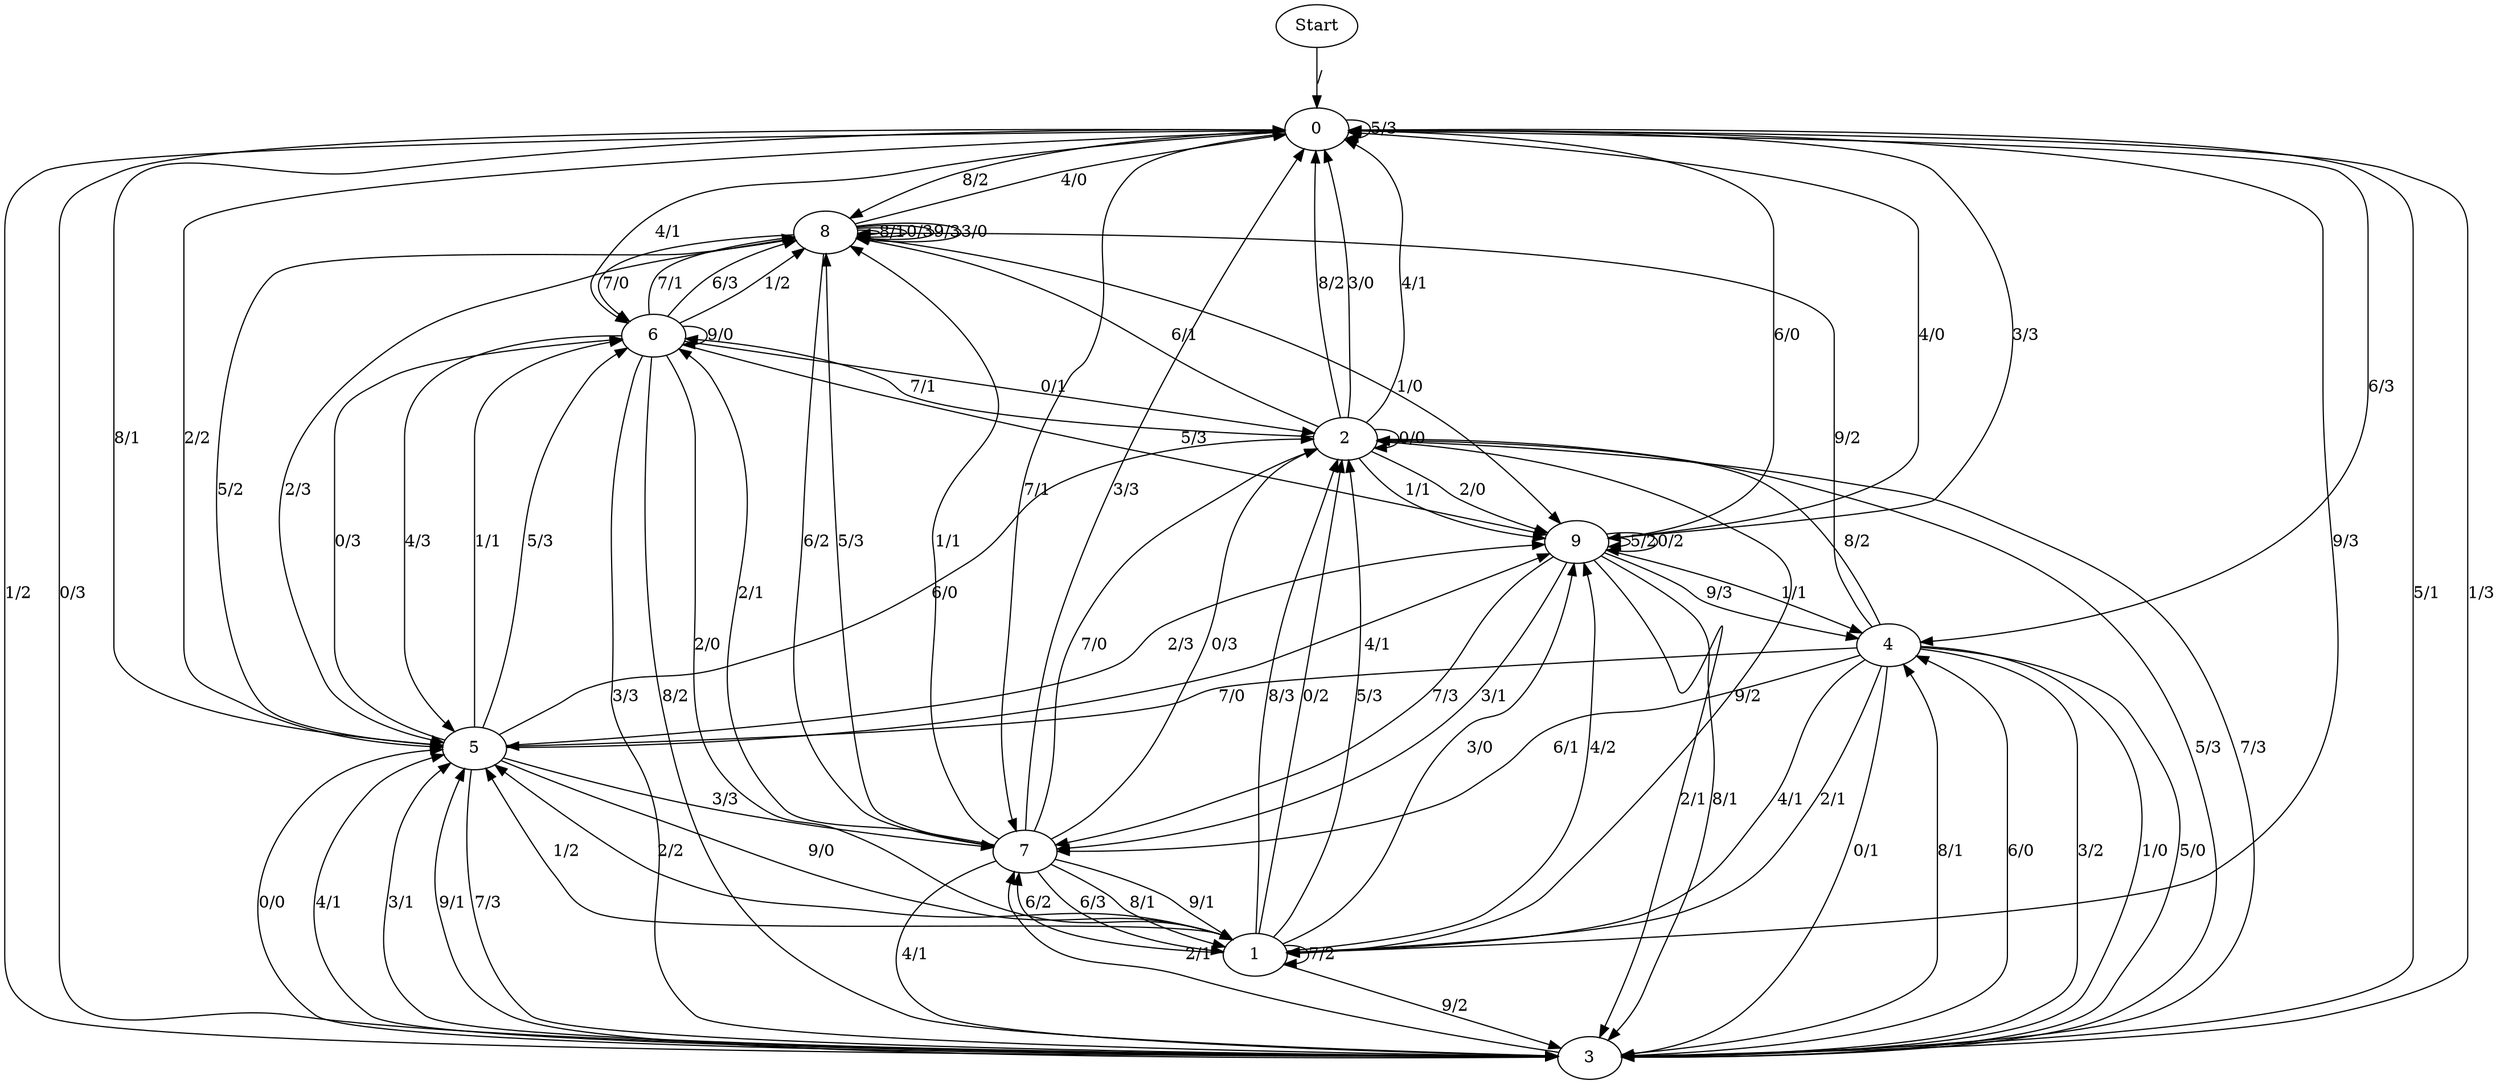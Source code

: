 digraph {
	Start -> 0 [label="/"]
	0 -> 8 [label="8/2"]
	0 -> 1 [label="9/3"]
	0 -> 3 [label="1/2"]
	0 -> 7 [label="7/1"]
	0 -> 9 [label="3/3"]
	0 -> 0 [label="5/3"]
	0 -> 5 [label="2/2"]
	0 -> 4 [label="6/3"]
	0 -> 3 [label="0/3"]
	0 -> 6 [label="4/1"]
	9 -> 4 [label="9/3"]
	9 -> 3 [label="2/1"]
	9 -> 0 [label="6/0"]
	9 -> 0 [label="4/0"]
	9 -> 7 [label="7/3"]
	9 -> 9 [label="5/2"]
	9 -> 7 [label="3/1"]
	9 -> 4 [label="1/1"]
	9 -> 3 [label="8/1"]
	9 -> 9 [label="0/2"]
	7 -> 3 [label="4/1"]
	7 -> 2 [label="0/3"]
	7 -> 2 [label="7/0"]
	7 -> 0 [label="3/3"]
	7 -> 8 [label="5/3"]
	7 -> 1 [label="9/1"]
	7 -> 1 [label="6/3"]
	7 -> 1 [label="8/1"]
	7 -> 6 [label="2/1"]
	7 -> 8 [label="1/1"]
	8 -> 6 [label="7/0"]
	8 -> 5 [label="5/2"]
	8 -> 8 [label="8/1"]
	8 -> 8 [label="0/3"]
	8 -> 8 [label="9/3"]
	8 -> 5 [label="2/3"]
	8 -> 0 [label="4/0"]
	8 -> 7 [label="6/2"]
	8 -> 8 [label="3/0"]
	8 -> 9 [label="1/0"]
	5 -> 2 [label="6/0"]
	5 -> 6 [label="1/1"]
	5 -> 0 [label="8/1"]
	5 -> 6 [label="5/3"]
	5 -> 7 [label="3/3"]
	5 -> 9 [label="2/3"]
	5 -> 6 [label="0/3"]
	5 -> 3 [label="7/3"]
	5 -> 9 [label="4/1"]
	5 -> 1 [label="9/0"]
	4 -> 1 [label="4/1"]
	4 -> 5 [label="7/0"]
	4 -> 3 [label="0/1"]
	4 -> 3 [label="3/2"]
	4 -> 3 [label="1/0"]
	4 -> 3 [label="5/0"]
	4 -> 7 [label="6/1"]
	4 -> 8 [label="9/2"]
	4 -> 2 [label="8/2"]
	4 -> 1 [label="2/1"]
	2 -> 0 [label="4/1"]
	2 -> 0 [label="8/2"]
	2 -> 1 [label="9/2"]
	2 -> 0 [label="3/0"]
	2 -> 6 [label="7/1"]
	2 -> 9 [label="1/1"]
	2 -> 9 [label="2/0"]
	2 -> 3 [label="5/3"]
	2 -> 8 [label="6/1"]
	2 -> 2 [label="0/0"]
	6 -> 3 [label="3/3"]
	6 -> 5 [label="4/3"]
	6 -> 3 [label="8/2"]
	6 -> 6 [label="9/0"]
	6 -> 1 [label="2/0"]
	6 -> 8 [label="7/1"]
	6 -> 8 [label="6/3"]
	6 -> 9 [label="5/3"]
	6 -> 8 [label="1/2"]
	6 -> 2 [label="0/1"]
	1 -> 7 [label="6/2"]
	1 -> 2 [label="5/3"]
	1 -> 5 [label="1/2"]
	1 -> 5 [label="2/2"]
	1 -> 9 [label="4/2"]
	1 -> 3 [label="9/2"]
	1 -> 1 [label="7/2"]
	1 -> 2 [label="0/2"]
	1 -> 2 [label="8/3"]
	1 -> 9 [label="3/0"]
	3 -> 4 [label="8/1"]
	3 -> 5 [label="0/0"]
	3 -> 0 [label="5/1"]
	3 -> 4 [label="6/0"]
	3 -> 7 [label="2/1"]
	3 -> 2 [label="7/3"]
	3 -> 5 [label="4/1"]
	3 -> 5 [label="3/1"]
	3 -> 0 [label="1/3"]
	3 -> 5 [label="9/1"]
}